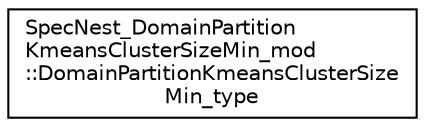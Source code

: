 digraph "Graphical Class Hierarchy"
{
 // LATEX_PDF_SIZE
  edge [fontname="Helvetica",fontsize="10",labelfontname="Helvetica",labelfontsize="10"];
  node [fontname="Helvetica",fontsize="10",shape=record];
  rankdir="LR";
  Node0 [label="SpecNest_DomainPartition\lKmeansClusterSizeMin_mod\l::DomainPartitionKmeansClusterSize\lMin_type",height=0.2,width=0.4,color="black", fillcolor="white", style="filled",URL="$structSpecNest__DomainPartitionKmeansClusterSizeMin__mod_1_1DomainPartitionKmeansClusterSizeMin__type.html",tooltip=" "];
}

